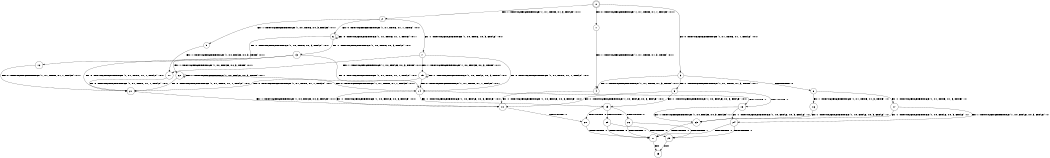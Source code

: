 digraph BCG {
size = "7, 10.5";
center = TRUE;
node [shape = circle];
0 [peripheries = 2];
0 -> 1 [label = "EX !0 !ATOMIC_EXCH_BRANCH (1, +1, TRUE, +1, 1, FALSE) !:0:1:"];
0 -> 2 [label = "EX !1 !ATOMIC_EXCH_BRANCH (1, +1, TRUE, +1, 3, FALSE) !:0:1:"];
0 -> 3 [label = "EX !0 !ATOMIC_EXCH_BRANCH (1, +1, TRUE, +1, 1, FALSE) !:0:1:"];
1 -> 4 [label = "EX !1 !ATOMIC_EXCH_BRANCH (1, +1, TRUE, +1, 3, TRUE) !:0:1:"];
2 -> 5 [label = "EX !1 !ATOMIC_EXCH_BRANCH (1, +0, TRUE, +0, 3, FALSE) !:0:1:"];
2 -> 6 [label = "EX !0 !ATOMIC_EXCH_BRANCH (1, +1, TRUE, +1, 1, TRUE) !:0:1:"];
2 -> 7 [label = "EX !1 !ATOMIC_EXCH_BRANCH (1, +0, TRUE, +0, 3, FALSE) !:0:1:"];
3 -> 4 [label = "EX !1 !ATOMIC_EXCH_BRANCH (1, +1, TRUE, +1, 3, TRUE) !:0:1:"];
3 -> 8 [label = "TERMINATE !0"];
3 -> 9 [label = "EX !1 !ATOMIC_EXCH_BRANCH (1, +1, TRUE, +1, 3, TRUE) !:0:1:"];
4 -> 10 [label = "EX !1 !ATOMIC_EXCH_BRANCH (1, +0, FALSE, +0, 3, FALSE) !:0:1:"];
5 -> 11 [label = "EX !1 !ATOMIC_EXCH_BRANCH (1, +0, FALSE, +0, 3, TRUE) !:0:1:"];
6 -> 12 [label = "EX !1 !ATOMIC_EXCH_BRANCH (1, +0, TRUE, +0, 3, FALSE) !:0:1:"];
6 -> 13 [label = "EX !1 !ATOMIC_EXCH_BRANCH (1, +0, TRUE, +0, 3, FALSE) !:0:1:"];
6 -> 6 [label = "EX !0 !ATOMIC_EXCH_BRANCH (1, +1, TRUE, +1, 1, TRUE) !:0:1:"];
7 -> 11 [label = "EX !1 !ATOMIC_EXCH_BRANCH (1, +0, FALSE, +0, 3, TRUE) !:0:1:"];
7 -> 14 [label = "EX !0 !ATOMIC_EXCH_BRANCH (1, +1, TRUE, +1, 1, FALSE) !:0:1:"];
7 -> 15 [label = "EX !1 !ATOMIC_EXCH_BRANCH (1, +0, FALSE, +0, 3, TRUE) !:0:1:"];
8 -> 16 [label = "EX !1 !ATOMIC_EXCH_BRANCH (1, +1, TRUE, +1, 3, TRUE) !:1:"];
8 -> 17 [label = "EX !1 !ATOMIC_EXCH_BRANCH (1, +1, TRUE, +1, 3, TRUE) !:1:"];
9 -> 10 [label = "EX !1 !ATOMIC_EXCH_BRANCH (1, +0, FALSE, +0, 3, FALSE) !:0:1:"];
9 -> 18 [label = "TERMINATE !0"];
9 -> 19 [label = "EX !1 !ATOMIC_EXCH_BRANCH (1, +0, FALSE, +0, 3, FALSE) !:0:1:"];
10 -> 20 [label = "TERMINATE !0"];
11 -> 21 [label = "EX !0 !ATOMIC_EXCH_BRANCH (1, +1, TRUE, +1, 1, FALSE) !:0:1:"];
12 -> 21 [label = "EX !0 !ATOMIC_EXCH_BRANCH (1, +1, TRUE, +1, 1, FALSE) !:0:1:"];
13 -> 21 [label = "EX !0 !ATOMIC_EXCH_BRANCH (1, +1, TRUE, +1, 1, FALSE) !:0:1:"];
13 -> 22 [label = "EX !1 !ATOMIC_EXCH_BRANCH (1, +0, FALSE, +0, 3, TRUE) !:0:1:"];
13 -> 14 [label = "EX !0 !ATOMIC_EXCH_BRANCH (1, +1, TRUE, +1, 1, FALSE) !:0:1:"];
14 -> 10 [label = "EX !1 !ATOMIC_EXCH_BRANCH (1, +0, FALSE, +0, 3, FALSE) !:0:1:"];
14 -> 18 [label = "TERMINATE !0"];
14 -> 19 [label = "EX !1 !ATOMIC_EXCH_BRANCH (1, +0, FALSE, +0, 3, FALSE) !:0:1:"];
15 -> 21 [label = "EX !0 !ATOMIC_EXCH_BRANCH (1, +1, TRUE, +1, 1, FALSE) !:0:1:"];
15 -> 14 [label = "EX !0 !ATOMIC_EXCH_BRANCH (1, +1, TRUE, +1, 1, FALSE) !:0:1:"];
15 -> 15 [label = "EX !1 !ATOMIC_EXCH_BRANCH (1, +0, FALSE, +0, 3, TRUE) !:0:1:"];
16 -> 23 [label = "EX !1 !ATOMIC_EXCH_BRANCH (1, +0, FALSE, +0, 3, FALSE) !:1:"];
17 -> 23 [label = "EX !1 !ATOMIC_EXCH_BRANCH (1, +0, FALSE, +0, 3, FALSE) !:1:"];
17 -> 24 [label = "EX !1 !ATOMIC_EXCH_BRANCH (1, +0, FALSE, +0, 3, FALSE) !:1:"];
18 -> 23 [label = "EX !1 !ATOMIC_EXCH_BRANCH (1, +0, FALSE, +0, 3, FALSE) !:1:"];
18 -> 24 [label = "EX !1 !ATOMIC_EXCH_BRANCH (1, +0, FALSE, +0, 3, FALSE) !:1:"];
19 -> 20 [label = "TERMINATE !0"];
19 -> 25 [label = "TERMINATE !1"];
19 -> 26 [label = "TERMINATE !0"];
20 -> 27 [label = "TERMINATE !1"];
21 -> 10 [label = "EX !1 !ATOMIC_EXCH_BRANCH (1, +0, FALSE, +0, 3, FALSE) !:0:1:"];
22 -> 21 [label = "EX !0 !ATOMIC_EXCH_BRANCH (1, +1, TRUE, +1, 1, FALSE) !:0:1:"];
22 -> 22 [label = "EX !1 !ATOMIC_EXCH_BRANCH (1, +0, FALSE, +0, 3, TRUE) !:0:1:"];
22 -> 14 [label = "EX !0 !ATOMIC_EXCH_BRANCH (1, +1, TRUE, +1, 1, FALSE) !:0:1:"];
23 -> 27 [label = "TERMINATE !1"];
24 -> 27 [label = "TERMINATE !1"];
24 -> 28 [label = "TERMINATE !1"];
25 -> 27 [label = "TERMINATE !0"];
25 -> 28 [label = "TERMINATE !0"];
26 -> 27 [label = "TERMINATE !1"];
26 -> 28 [label = "TERMINATE !1"];
27 -> 29 [label = "exit"];
28 -> 29 [label = "exit"];
}
